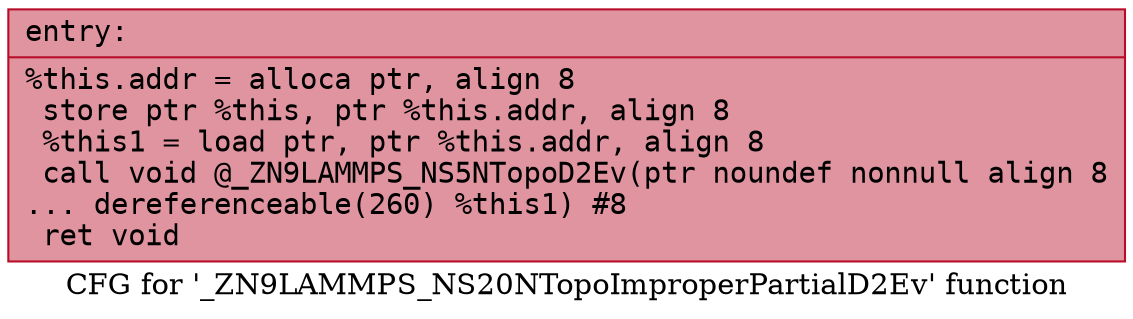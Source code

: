 digraph "CFG for '_ZN9LAMMPS_NS20NTopoImproperPartialD2Ev' function" {
	label="CFG for '_ZN9LAMMPS_NS20NTopoImproperPartialD2Ev' function";

	Node0x5591cf5181f0 [shape=record,color="#b70d28ff", style=filled, fillcolor="#b70d2870" fontname="Courier",label="{entry:\l|  %this.addr = alloca ptr, align 8\l  store ptr %this, ptr %this.addr, align 8\l  %this1 = load ptr, ptr %this.addr, align 8\l  call void @_ZN9LAMMPS_NS5NTopoD2Ev(ptr noundef nonnull align 8\l... dereferenceable(260) %this1) #8\l  ret void\l}"];
}
